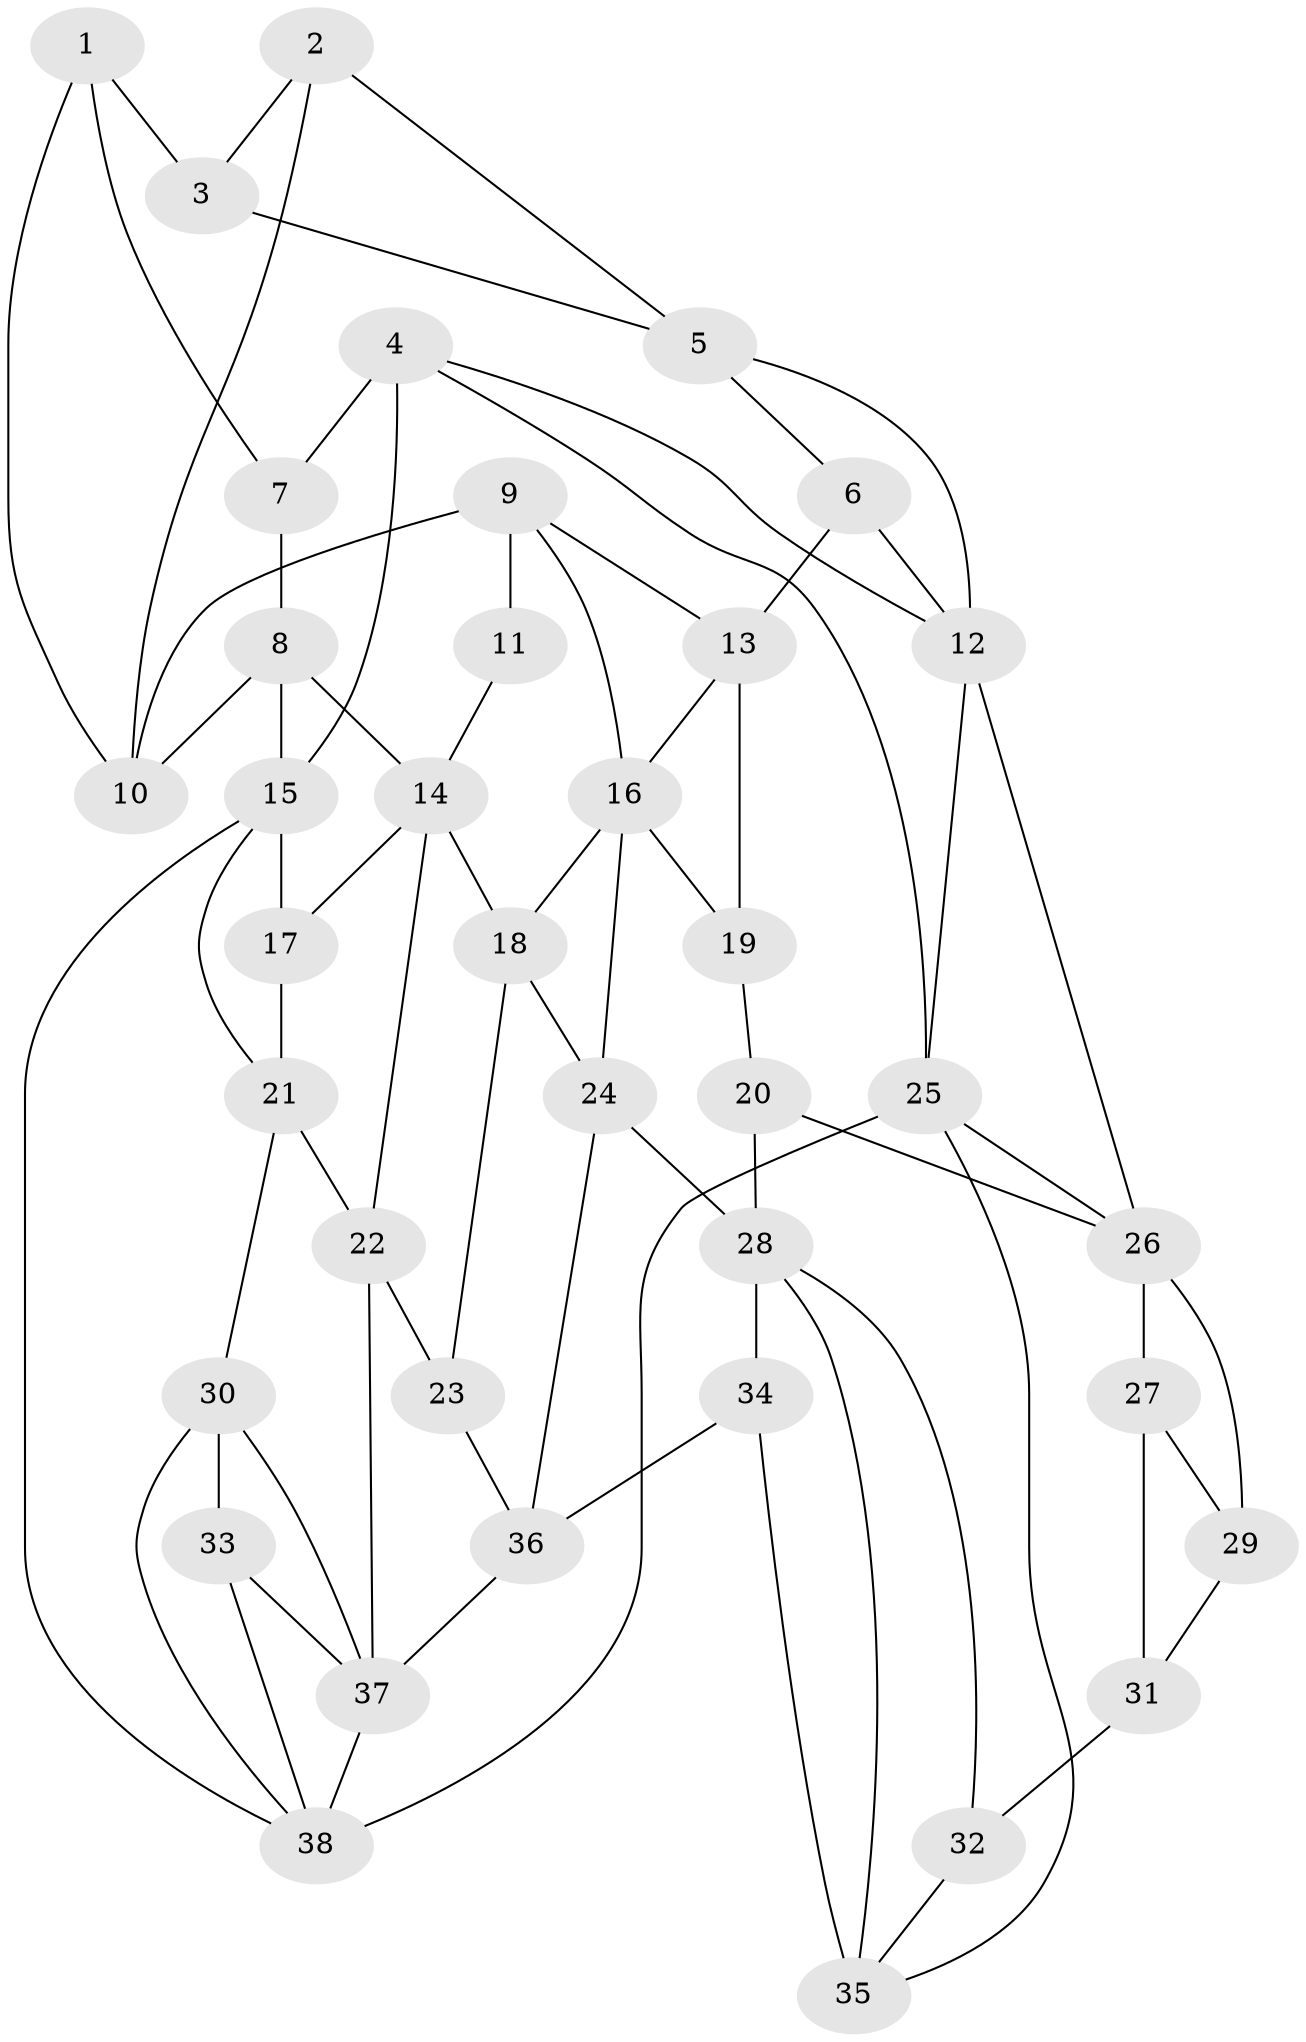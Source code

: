 // original degree distribution, {3: 0.025, 4: 0.24166666666666667, 5: 0.49166666666666664, 6: 0.24166666666666667}
// Generated by graph-tools (version 1.1) at 2025/38/03/04/25 23:38:28]
// undirected, 38 vertices, 72 edges
graph export_dot {
  node [color=gray90,style=filled];
  1;
  2;
  3;
  4;
  5;
  6;
  7;
  8;
  9;
  10;
  11;
  12;
  13;
  14;
  15;
  16;
  17;
  18;
  19;
  20;
  21;
  22;
  23;
  24;
  25;
  26;
  27;
  28;
  29;
  30;
  31;
  32;
  33;
  34;
  35;
  36;
  37;
  38;
  1 -- 3 [weight=1.0];
  1 -- 7 [weight=1.0];
  1 -- 10 [weight=1.0];
  2 -- 3 [weight=1.0];
  2 -- 5 [weight=1.0];
  2 -- 10 [weight=1.0];
  3 -- 5 [weight=2.0];
  4 -- 7 [weight=2.0];
  4 -- 12 [weight=1.0];
  4 -- 15 [weight=1.0];
  4 -- 25 [weight=1.0];
  5 -- 6 [weight=1.0];
  5 -- 12 [weight=2.0];
  6 -- 12 [weight=1.0];
  6 -- 13 [weight=2.0];
  7 -- 8 [weight=1.0];
  8 -- 10 [weight=1.0];
  8 -- 14 [weight=1.0];
  8 -- 15 [weight=1.0];
  9 -- 10 [weight=2.0];
  9 -- 11 [weight=1.0];
  9 -- 13 [weight=1.0];
  9 -- 16 [weight=1.0];
  11 -- 14 [weight=1.0];
  12 -- 25 [weight=1.0];
  12 -- 26 [weight=1.0];
  13 -- 16 [weight=1.0];
  13 -- 19 [weight=1.0];
  14 -- 17 [weight=1.0];
  14 -- 18 [weight=1.0];
  14 -- 22 [weight=1.0];
  15 -- 17 [weight=1.0];
  15 -- 21 [weight=1.0];
  15 -- 38 [weight=1.0];
  16 -- 18 [weight=2.0];
  16 -- 19 [weight=1.0];
  16 -- 24 [weight=1.0];
  17 -- 21 [weight=2.0];
  18 -- 23 [weight=1.0];
  18 -- 24 [weight=1.0];
  19 -- 20 [weight=2.0];
  20 -- 26 [weight=1.0];
  20 -- 28 [weight=1.0];
  21 -- 22 [weight=1.0];
  21 -- 30 [weight=1.0];
  22 -- 23 [weight=2.0];
  22 -- 37 [weight=1.0];
  23 -- 36 [weight=1.0];
  24 -- 28 [weight=1.0];
  24 -- 36 [weight=1.0];
  25 -- 26 [weight=1.0];
  25 -- 35 [weight=1.0];
  25 -- 38 [weight=2.0];
  26 -- 27 [weight=1.0];
  26 -- 29 [weight=1.0];
  27 -- 29 [weight=1.0];
  27 -- 31 [weight=1.0];
  28 -- 32 [weight=1.0];
  28 -- 34 [weight=2.0];
  28 -- 35 [weight=1.0];
  29 -- 31 [weight=2.0];
  30 -- 33 [weight=2.0];
  30 -- 37 [weight=1.0];
  30 -- 38 [weight=1.0];
  31 -- 32 [weight=3.0];
  32 -- 35 [weight=1.0];
  33 -- 37 [weight=1.0];
  33 -- 38 [weight=1.0];
  34 -- 35 [weight=2.0];
  34 -- 36 [weight=2.0];
  36 -- 37 [weight=2.0];
  37 -- 38 [weight=1.0];
}
